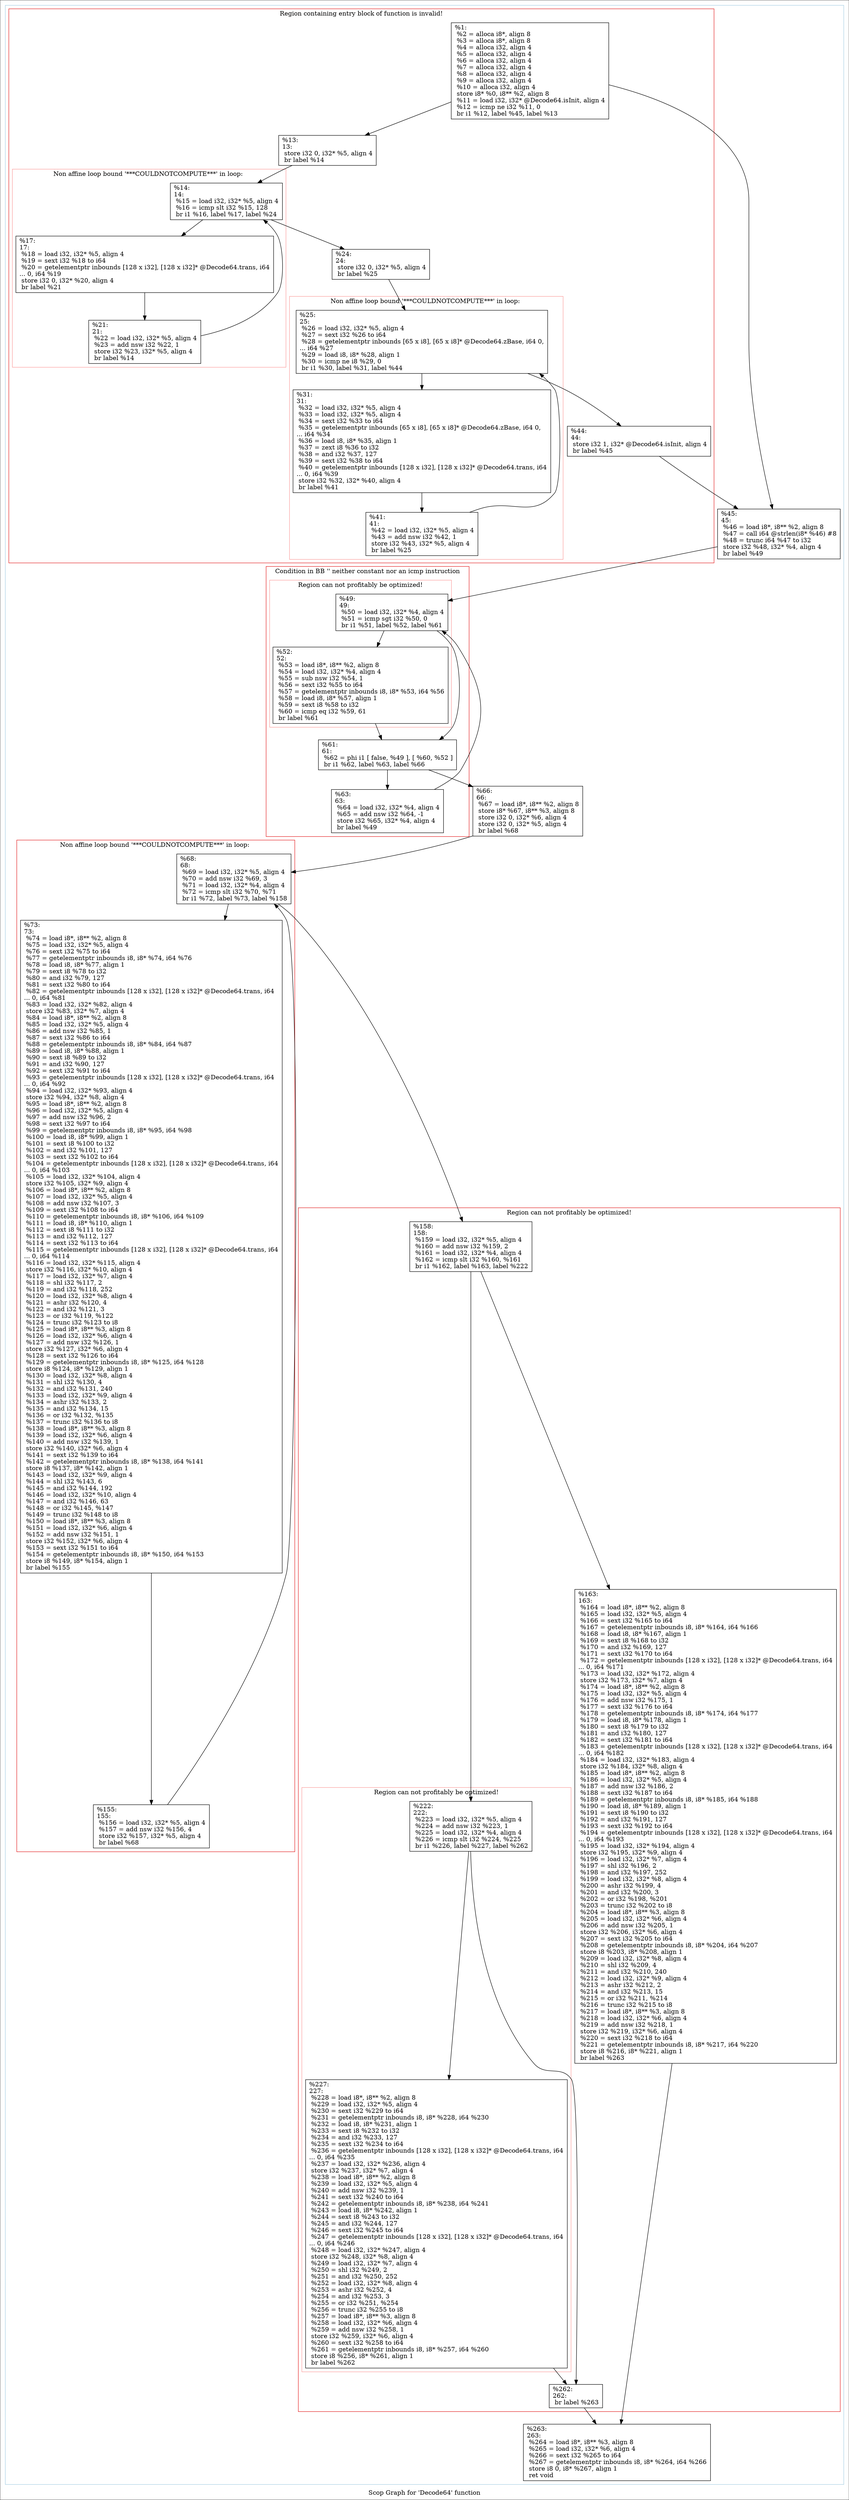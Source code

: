 digraph "Scop Graph for 'Decode64' function" {
	label="Scop Graph for 'Decode64' function";

	Node0x1b88840 [shape=record,label="{%1:\l  %2 = alloca i8*, align 8\l  %3 = alloca i8*, align 8\l  %4 = alloca i32, align 4\l  %5 = alloca i32, align 4\l  %6 = alloca i32, align 4\l  %7 = alloca i32, align 4\l  %8 = alloca i32, align 4\l  %9 = alloca i32, align 4\l  %10 = alloca i32, align 4\l  store i8* %0, i8** %2, align 8\l  %11 = load i32, i32* @Decode64.isInit, align 4\l  %12 = icmp ne i32 %11, 0\l  br i1 %12, label %45, label %13\l}"];
	Node0x1b88840 -> Node0x1b88600;
	Node0x1b88840 -> Node0x1b88a10;
	Node0x1b88600 [shape=record,label="{%45:\l45:                                               \l  %46 = load i8*, i8** %2, align 8\l  %47 = call i64 @strlen(i8* %46) #8\l  %48 = trunc i64 %47 to i32\l  store i32 %48, i32* %4, align 4\l  br label %49\l}"];
	Node0x1b88600 -> Node0x1b89c50;
	Node0x1b89c50 [shape=record,label="{%49:\l49:                                               \l  %50 = load i32, i32* %4, align 4\l  %51 = icmp sgt i32 %50, 0\l  br i1 %51, label %52, label %61\l}"];
	Node0x1b89c50 -> Node0x1b8b6b0;
	Node0x1b89c50 -> Node0x1b8b180;
	Node0x1b8b6b0 [shape=record,label="{%52:\l52:                                               \l  %53 = load i8*, i8** %2, align 8\l  %54 = load i32, i32* %4, align 4\l  %55 = sub nsw i32 %54, 1\l  %56 = sext i32 %55 to i64\l  %57 = getelementptr inbounds i8, i8* %53, i64 %56\l  %58 = load i8, i8* %57, align 1\l  %59 = sext i8 %58 to i32\l  %60 = icmp eq i32 %59, 61\l  br label %61\l}"];
	Node0x1b8b6b0 -> Node0x1b8b180;
	Node0x1b8b180 [shape=record,label="{%61:\l61:                                               \l  %62 = phi i1 [ false, %49 ], [ %60, %52 ]\l  br i1 %62, label %63, label %66\l}"];
	Node0x1b8b180 -> Node0x1b8a770;
	Node0x1b8b180 -> Node0x1b856c0;
	Node0x1b8a770 [shape=record,label="{%63:\l63:                                               \l  %64 = load i32, i32* %4, align 4\l  %65 = add nsw i32 %64, -1\l  store i32 %65, i32* %4, align 4\l  br label %49\l}"];
	Node0x1b8a770 -> Node0x1b89c50[constraint=false];
	Node0x1b856c0 [shape=record,label="{%66:\l66:                                               \l  %67 = load i8*, i8** %2, align 8\l  store i8* %67, i8** %3, align 8\l  store i32 0, i32* %6, align 4\l  store i32 0, i32* %5, align 4\l  br label %68\l}"];
	Node0x1b856c0 -> Node0x1b8a0a0;
	Node0x1b8a0a0 [shape=record,label="{%68:\l68:                                               \l  %69 = load i32, i32* %5, align 4\l  %70 = add nsw i32 %69, 3\l  %71 = load i32, i32* %4, align 4\l  %72 = icmp slt i32 %70, %71\l  br i1 %72, label %73, label %158\l}"];
	Node0x1b8a0a0 -> Node0x1b89f70;
	Node0x1b8a0a0 -> Node0x1b89de0;
	Node0x1b89f70 [shape=record,label="{%73:\l73:                                               \l  %74 = load i8*, i8** %2, align 8\l  %75 = load i32, i32* %5, align 4\l  %76 = sext i32 %75 to i64\l  %77 = getelementptr inbounds i8, i8* %74, i64 %76\l  %78 = load i8, i8* %77, align 1\l  %79 = sext i8 %78 to i32\l  %80 = and i32 %79, 127\l  %81 = sext i32 %80 to i64\l  %82 = getelementptr inbounds [128 x i32], [128 x i32]* @Decode64.trans, i64\l... 0, i64 %81\l  %83 = load i32, i32* %82, align 4\l  store i32 %83, i32* %7, align 4\l  %84 = load i8*, i8** %2, align 8\l  %85 = load i32, i32* %5, align 4\l  %86 = add nsw i32 %85, 1\l  %87 = sext i32 %86 to i64\l  %88 = getelementptr inbounds i8, i8* %84, i64 %87\l  %89 = load i8, i8* %88, align 1\l  %90 = sext i8 %89 to i32\l  %91 = and i32 %90, 127\l  %92 = sext i32 %91 to i64\l  %93 = getelementptr inbounds [128 x i32], [128 x i32]* @Decode64.trans, i64\l... 0, i64 %92\l  %94 = load i32, i32* %93, align 4\l  store i32 %94, i32* %8, align 4\l  %95 = load i8*, i8** %2, align 8\l  %96 = load i32, i32* %5, align 4\l  %97 = add nsw i32 %96, 2\l  %98 = sext i32 %97 to i64\l  %99 = getelementptr inbounds i8, i8* %95, i64 %98\l  %100 = load i8, i8* %99, align 1\l  %101 = sext i8 %100 to i32\l  %102 = and i32 %101, 127\l  %103 = sext i32 %102 to i64\l  %104 = getelementptr inbounds [128 x i32], [128 x i32]* @Decode64.trans, i64\l... 0, i64 %103\l  %105 = load i32, i32* %104, align 4\l  store i32 %105, i32* %9, align 4\l  %106 = load i8*, i8** %2, align 8\l  %107 = load i32, i32* %5, align 4\l  %108 = add nsw i32 %107, 3\l  %109 = sext i32 %108 to i64\l  %110 = getelementptr inbounds i8, i8* %106, i64 %109\l  %111 = load i8, i8* %110, align 1\l  %112 = sext i8 %111 to i32\l  %113 = and i32 %112, 127\l  %114 = sext i32 %113 to i64\l  %115 = getelementptr inbounds [128 x i32], [128 x i32]* @Decode64.trans, i64\l... 0, i64 %114\l  %116 = load i32, i32* %115, align 4\l  store i32 %116, i32* %10, align 4\l  %117 = load i32, i32* %7, align 4\l  %118 = shl i32 %117, 2\l  %119 = and i32 %118, 252\l  %120 = load i32, i32* %8, align 4\l  %121 = ashr i32 %120, 4\l  %122 = and i32 %121, 3\l  %123 = or i32 %119, %122\l  %124 = trunc i32 %123 to i8\l  %125 = load i8*, i8** %3, align 8\l  %126 = load i32, i32* %6, align 4\l  %127 = add nsw i32 %126, 1\l  store i32 %127, i32* %6, align 4\l  %128 = sext i32 %126 to i64\l  %129 = getelementptr inbounds i8, i8* %125, i64 %128\l  store i8 %124, i8* %129, align 1\l  %130 = load i32, i32* %8, align 4\l  %131 = shl i32 %130, 4\l  %132 = and i32 %131, 240\l  %133 = load i32, i32* %9, align 4\l  %134 = ashr i32 %133, 2\l  %135 = and i32 %134, 15\l  %136 = or i32 %132, %135\l  %137 = trunc i32 %136 to i8\l  %138 = load i8*, i8** %3, align 8\l  %139 = load i32, i32* %6, align 4\l  %140 = add nsw i32 %139, 1\l  store i32 %140, i32* %6, align 4\l  %141 = sext i32 %139 to i64\l  %142 = getelementptr inbounds i8, i8* %138, i64 %141\l  store i8 %137, i8* %142, align 1\l  %143 = load i32, i32* %9, align 4\l  %144 = shl i32 %143, 6\l  %145 = and i32 %144, 192\l  %146 = load i32, i32* %10, align 4\l  %147 = and i32 %146, 63\l  %148 = or i32 %145, %147\l  %149 = trunc i32 %148 to i8\l  %150 = load i8*, i8** %3, align 8\l  %151 = load i32, i32* %6, align 4\l  %152 = add nsw i32 %151, 1\l  store i32 %152, i32* %6, align 4\l  %153 = sext i32 %151 to i64\l  %154 = getelementptr inbounds i8, i8* %150, i64 %153\l  store i8 %149, i8* %154, align 1\l  br label %155\l}"];
	Node0x1b89f70 -> Node0x1b8bd30;
	Node0x1b8bd30 [shape=record,label="{%155:\l155:                                              \l  %156 = load i32, i32* %5, align 4\l  %157 = add nsw i32 %156, 4\l  store i32 %157, i32* %5, align 4\l  br label %68\l}"];
	Node0x1b8bd30 -> Node0x1b8a0a0[constraint=false];
	Node0x1b89de0 [shape=record,label="{%158:\l158:                                              \l  %159 = load i32, i32* %5, align 4\l  %160 = add nsw i32 %159, 2\l  %161 = load i32, i32* %4, align 4\l  %162 = icmp slt i32 %160, %161\l  br i1 %162, label %163, label %222\l}"];
	Node0x1b89de0 -> Node0x1b8cf30;
	Node0x1b89de0 -> Node0x1b8ccb0;
	Node0x1b8cf30 [shape=record,label="{%163:\l163:                                              \l  %164 = load i8*, i8** %2, align 8\l  %165 = load i32, i32* %5, align 4\l  %166 = sext i32 %165 to i64\l  %167 = getelementptr inbounds i8, i8* %164, i64 %166\l  %168 = load i8, i8* %167, align 1\l  %169 = sext i8 %168 to i32\l  %170 = and i32 %169, 127\l  %171 = sext i32 %170 to i64\l  %172 = getelementptr inbounds [128 x i32], [128 x i32]* @Decode64.trans, i64\l... 0, i64 %171\l  %173 = load i32, i32* %172, align 4\l  store i32 %173, i32* %7, align 4\l  %174 = load i8*, i8** %2, align 8\l  %175 = load i32, i32* %5, align 4\l  %176 = add nsw i32 %175, 1\l  %177 = sext i32 %176 to i64\l  %178 = getelementptr inbounds i8, i8* %174, i64 %177\l  %179 = load i8, i8* %178, align 1\l  %180 = sext i8 %179 to i32\l  %181 = and i32 %180, 127\l  %182 = sext i32 %181 to i64\l  %183 = getelementptr inbounds [128 x i32], [128 x i32]* @Decode64.trans, i64\l... 0, i64 %182\l  %184 = load i32, i32* %183, align 4\l  store i32 %184, i32* %8, align 4\l  %185 = load i8*, i8** %2, align 8\l  %186 = load i32, i32* %5, align 4\l  %187 = add nsw i32 %186, 2\l  %188 = sext i32 %187 to i64\l  %189 = getelementptr inbounds i8, i8* %185, i64 %188\l  %190 = load i8, i8* %189, align 1\l  %191 = sext i8 %190 to i32\l  %192 = and i32 %191, 127\l  %193 = sext i32 %192 to i64\l  %194 = getelementptr inbounds [128 x i32], [128 x i32]* @Decode64.trans, i64\l... 0, i64 %193\l  %195 = load i32, i32* %194, align 4\l  store i32 %195, i32* %9, align 4\l  %196 = load i32, i32* %7, align 4\l  %197 = shl i32 %196, 2\l  %198 = and i32 %197, 252\l  %199 = load i32, i32* %8, align 4\l  %200 = ashr i32 %199, 4\l  %201 = and i32 %200, 3\l  %202 = or i32 %198, %201\l  %203 = trunc i32 %202 to i8\l  %204 = load i8*, i8** %3, align 8\l  %205 = load i32, i32* %6, align 4\l  %206 = add nsw i32 %205, 1\l  store i32 %206, i32* %6, align 4\l  %207 = sext i32 %205 to i64\l  %208 = getelementptr inbounds i8, i8* %204, i64 %207\l  store i8 %203, i8* %208, align 1\l  %209 = load i32, i32* %8, align 4\l  %210 = shl i32 %209, 4\l  %211 = and i32 %210, 240\l  %212 = load i32, i32* %9, align 4\l  %213 = ashr i32 %212, 2\l  %214 = and i32 %213, 15\l  %215 = or i32 %211, %214\l  %216 = trunc i32 %215 to i8\l  %217 = load i8*, i8** %3, align 8\l  %218 = load i32, i32* %6, align 4\l  %219 = add nsw i32 %218, 1\l  store i32 %219, i32* %6, align 4\l  %220 = sext i32 %218 to i64\l  %221 = getelementptr inbounds i8, i8* %217, i64 %220\l  store i8 %216, i8* %221, align 1\l  br label %263\l}"];
	Node0x1b8cf30 -> Node0x1b8cbc0;
	Node0x1b8cbc0 [shape=record,label="{%263:\l263:                                              \l  %264 = load i8*, i8** %3, align 8\l  %265 = load i32, i32* %6, align 4\l  %266 = sext i32 %265 to i64\l  %267 = getelementptr inbounds i8, i8* %264, i64 %266\l  store i8 0, i8* %267, align 1\l  ret void\l}"];
	Node0x1b8ccb0 [shape=record,label="{%222:\l222:                                              \l  %223 = load i32, i32* %5, align 4\l  %224 = add nsw i32 %223, 1\l  %225 = load i32, i32* %4, align 4\l  %226 = icmp slt i32 %224, %225\l  br i1 %226, label %227, label %262\l}"];
	Node0x1b8ccb0 -> Node0x1b8c940;
	Node0x1b8ccb0 -> Node0x1b8c720;
	Node0x1b8c940 [shape=record,label="{%227:\l227:                                              \l  %228 = load i8*, i8** %2, align 8\l  %229 = load i32, i32* %5, align 4\l  %230 = sext i32 %229 to i64\l  %231 = getelementptr inbounds i8, i8* %228, i64 %230\l  %232 = load i8, i8* %231, align 1\l  %233 = sext i8 %232 to i32\l  %234 = and i32 %233, 127\l  %235 = sext i32 %234 to i64\l  %236 = getelementptr inbounds [128 x i32], [128 x i32]* @Decode64.trans, i64\l... 0, i64 %235\l  %237 = load i32, i32* %236, align 4\l  store i32 %237, i32* %7, align 4\l  %238 = load i8*, i8** %2, align 8\l  %239 = load i32, i32* %5, align 4\l  %240 = add nsw i32 %239, 1\l  %241 = sext i32 %240 to i64\l  %242 = getelementptr inbounds i8, i8* %238, i64 %241\l  %243 = load i8, i8* %242, align 1\l  %244 = sext i8 %243 to i32\l  %245 = and i32 %244, 127\l  %246 = sext i32 %245 to i64\l  %247 = getelementptr inbounds [128 x i32], [128 x i32]* @Decode64.trans, i64\l... 0, i64 %246\l  %248 = load i32, i32* %247, align 4\l  store i32 %248, i32* %8, align 4\l  %249 = load i32, i32* %7, align 4\l  %250 = shl i32 %249, 2\l  %251 = and i32 %250, 252\l  %252 = load i32, i32* %8, align 4\l  %253 = ashr i32 %252, 4\l  %254 = and i32 %253, 3\l  %255 = or i32 %251, %254\l  %256 = trunc i32 %255 to i8\l  %257 = load i8*, i8** %3, align 8\l  %258 = load i32, i32* %6, align 4\l  %259 = add nsw i32 %258, 1\l  store i32 %259, i32* %6, align 4\l  %260 = sext i32 %258 to i64\l  %261 = getelementptr inbounds i8, i8* %257, i64 %260\l  store i8 %256, i8* %261, align 1\l  br label %262\l}"];
	Node0x1b8c940 -> Node0x1b8c720;
	Node0x1b8c720 [shape=record,label="{%262:\l262:                                              \l  br label %263\l}"];
	Node0x1b8c720 -> Node0x1b8cbc0;
	Node0x1b88a10 [shape=record,label="{%13:\l13:                                               \l  store i32 0, i32* %5, align 4\l  br label %14\l}"];
	Node0x1b88a10 -> Node0x1b8c3c0;
	Node0x1b8c3c0 [shape=record,label="{%14:\l14:                                               \l  %15 = load i32, i32* %5, align 4\l  %16 = icmp slt i32 %15, 128\l  br i1 %16, label %17, label %24\l}"];
	Node0x1b8c3c0 -> Node0x1b8c0a0;
	Node0x1b8c3c0 -> Node0x1b8d280;
	Node0x1b8c0a0 [shape=record,label="{%17:\l17:                                               \l  %18 = load i32, i32* %5, align 4\l  %19 = sext i32 %18 to i64\l  %20 = getelementptr inbounds [128 x i32], [128 x i32]* @Decode64.trans, i64\l... 0, i64 %19\l  store i32 0, i32* %20, align 4\l  br label %21\l}"];
	Node0x1b8c0a0 -> Node0x1b8fe60;
	Node0x1b8fe60 [shape=record,label="{%21:\l21:                                               \l  %22 = load i32, i32* %5, align 4\l  %23 = add nsw i32 %22, 1\l  store i32 %23, i32* %5, align 4\l  br label %14\l}"];
	Node0x1b8fe60 -> Node0x1b8c3c0[constraint=false];
	Node0x1b8d280 [shape=record,label="{%24:\l24:                                               \l  store i32 0, i32* %5, align 4\l  br label %25\l}"];
	Node0x1b8d280 -> Node0x1b8fb40;
	Node0x1b8fb40 [shape=record,label="{%25:\l25:                                               \l  %26 = load i32, i32* %5, align 4\l  %27 = sext i32 %26 to i64\l  %28 = getelementptr inbounds [65 x i8], [65 x i8]* @Decode64.zBase, i64 0,\l... i64 %27\l  %29 = load i8, i8* %28, align 1\l  %30 = icmp ne i8 %29, 0\l  br i1 %30, label %31, label %44\l}"];
	Node0x1b8fb40 -> Node0x1b8f250;
	Node0x1b8fb40 -> Node0x1b8edb0;
	Node0x1b8f250 [shape=record,label="{%31:\l31:                                               \l  %32 = load i32, i32* %5, align 4\l  %33 = load i32, i32* %5, align 4\l  %34 = sext i32 %33 to i64\l  %35 = getelementptr inbounds [65 x i8], [65 x i8]* @Decode64.zBase, i64 0,\l... i64 %34\l  %36 = load i8, i8* %35, align 1\l  %37 = zext i8 %36 to i32\l  %38 = and i32 %37, 127\l  %39 = sext i32 %38 to i64\l  %40 = getelementptr inbounds [128 x i32], [128 x i32]* @Decode64.trans, i64\l... 0, i64 %39\l  store i32 %32, i32* %40, align 4\l  br label %41\l}"];
	Node0x1b8f250 -> Node0x1b8e9e0;
	Node0x1b8e9e0 [shape=record,label="{%41:\l41:                                               \l  %42 = load i32, i32* %5, align 4\l  %43 = add nsw i32 %42, 1\l  store i32 %43, i32* %5, align 4\l  br label %25\l}"];
	Node0x1b8e9e0 -> Node0x1b8fb40[constraint=false];
	Node0x1b8edb0 [shape=record,label="{%44:\l44:                                               \l  store i32 1, i32* @Decode64.isInit, align 4\l  br label %45\l}"];
	Node0x1b8edb0 -> Node0x1b88600;
	colorscheme = "paired12"
        subgraph cluster_0x1bbf940 {
          label = "";
          style = solid;
          color = 1
          subgraph cluster_0x1b61650 {
            label = "Region containing entry block of function is invalid!";
            style = solid;
            color = 6
            subgraph cluster_0x1b615d0 {
              label = "Non affine loop bound '***COULDNOTCOMPUTE***' in loop: ";
              style = solid;
              color = 5
              Node0x1b8c3c0;
              Node0x1b8c0a0;
              Node0x1b8fe60;
            }
            subgraph cluster_0x1b6bf50 {
              label = "Non affine loop bound '***COULDNOTCOMPUTE***' in loop: ";
              style = solid;
              color = 5
              Node0x1b8fb40;
              Node0x1b8f250;
              Node0x1b8e9e0;
            }
            Node0x1b88840;
            Node0x1b88a10;
            Node0x1b8d280;
            Node0x1b8edb0;
          }
          subgraph cluster_0x1bbf8c0 {
            label = "Condition in BB '' neither constant nor an icmp instruction";
            style = solid;
            color = 6
            subgraph cluster_0x1bbd8a0 {
              label = "Region can not profitably be optimized!";
              style = solid;
              color = 5
              Node0x1b89c50;
              Node0x1b8b6b0;
            }
            Node0x1b8b180;
            Node0x1b8a770;
          }
          subgraph cluster_0x1bc09c0 {
            label = "Non affine loop bound '***COULDNOTCOMPUTE***' in loop: ";
            style = solid;
            color = 6
            Node0x1b8a0a0;
            Node0x1b89f70;
            Node0x1b8bd30;
          }
          subgraph cluster_0x1bbd760 {
            label = "Region can not profitably be optimized!";
            style = solid;
            color = 6
            subgraph cluster_0x1bc0940 {
              label = "Region can not profitably be optimized!";
              style = solid;
              color = 5
              Node0x1b8ccb0;
              Node0x1b8c940;
            }
            Node0x1b89de0;
            Node0x1b8cf30;
            Node0x1b8c720;
          }
          Node0x1b88600;
          Node0x1b856c0;
          Node0x1b8cbc0;
        }
}
